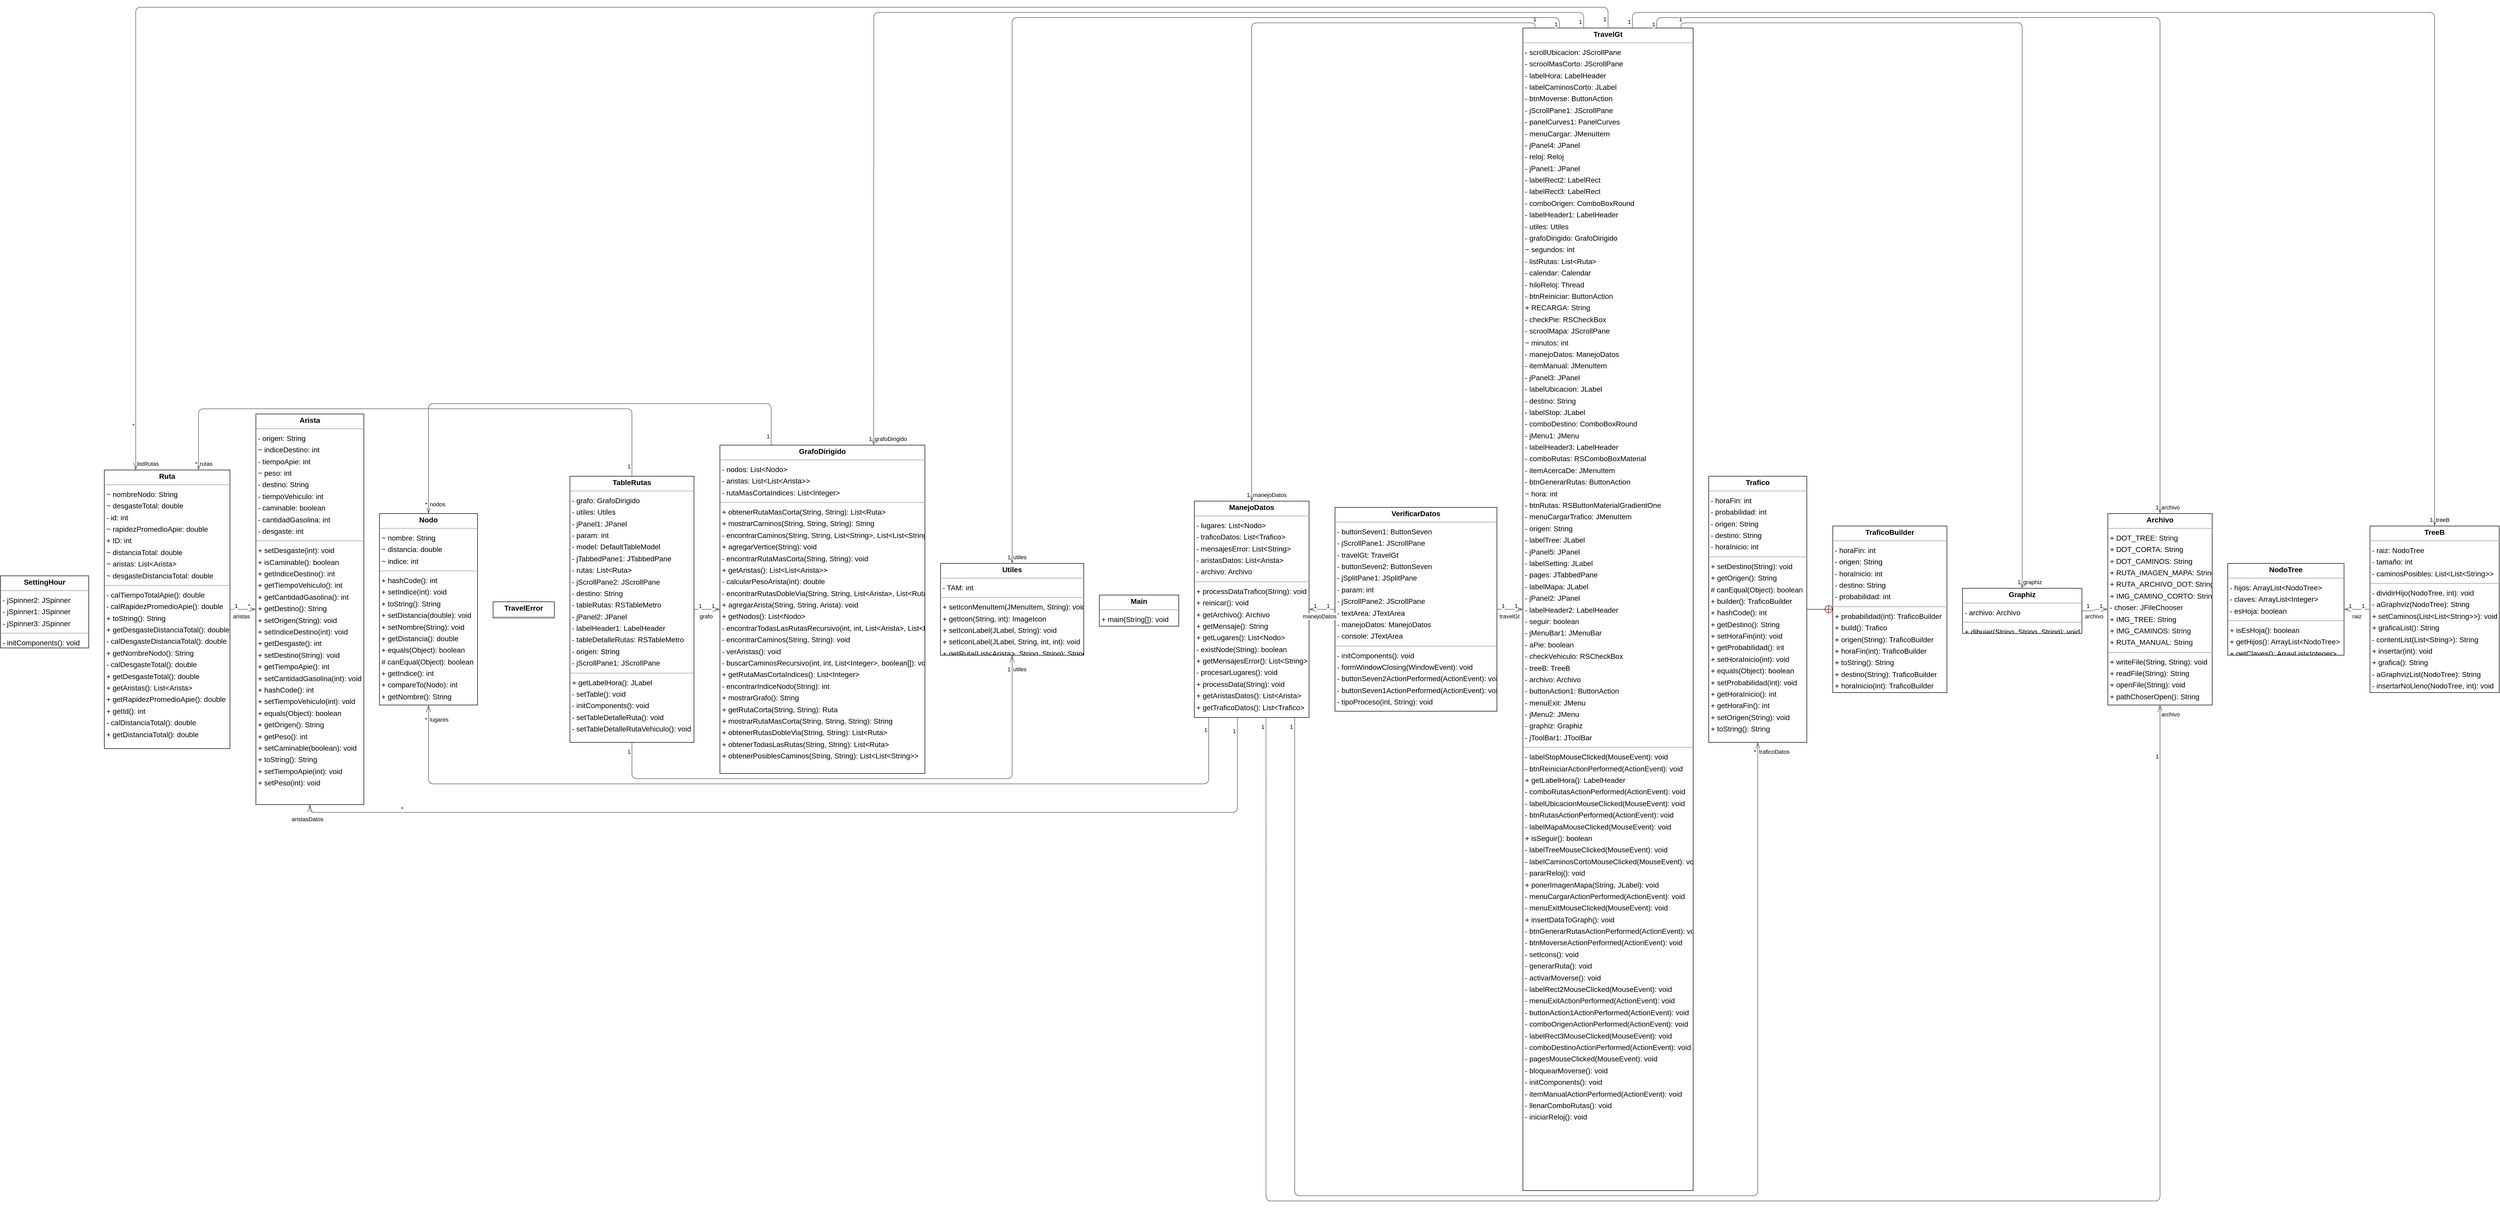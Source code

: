 <mxGraphModel dx="0" dy="0" grid="1" gridSize="10" guides="1" tooltips="1" connect="1" arrows="1" fold="1" page="0" pageScale="1" background="none" math="0" shadow="0">
  <root>
    <mxCell id="0" />
    <mxCell id="1" parent="0" />
    <mxCell id="node9" parent="1" vertex="1" value="&lt;p style=&quot;margin:0px;margin-top:4px;text-align:center;&quot;&gt;&lt;b&gt;Archivo&lt;/b&gt;&lt;/p&gt;&lt;hr size=&quot;1&quot;/&gt;&lt;p style=&quot;margin:0 0 0 4px;line-height:1.6;&quot;&gt;+ DOT_TREE: String&lt;br/&gt;+ DOT_CORTA: String&lt;br/&gt;+ DOT_CAMINOS: String&lt;br/&gt;+ RUTA_IMAGEN_MAPA: String&lt;br/&gt;+ RUTA_ARCHIVO_DOT: String&lt;br/&gt;+ IMG_CAMINO_CORTO: String&lt;br/&gt;- choser: JFileChooser&lt;br/&gt;+ IMG_TREE: String&lt;br/&gt;+ IMG_CAMINOS: String&lt;br/&gt;+ RUTA_MANUAL: String&lt;/p&gt;&lt;hr size=&quot;1&quot;/&gt;&lt;p style=&quot;margin:0 0 0 4px;line-height:1.6;&quot;&gt;+ writeFile(String, String): void&lt;br/&gt;+ readFile(String): String&lt;br/&gt;+ openFile(String): void&lt;br/&gt;+ pathChoserOpen(): String&lt;/p&gt;" style="verticalAlign=top;align=left;overflow=fill;fontSize=14;fontFamily=Helvetica;html=1;rounded=0;shadow=0;comic=0;labelBackgroundColor=none;strokeWidth=1;">
      <mxGeometry x="3984" y="921" width="201" height="369" as="geometry" />
    </mxCell>
    <mxCell id="node16" parent="1" vertex="1" value="&lt;p style=&quot;margin:0px;margin-top:4px;text-align:center;&quot;&gt;&lt;b&gt;Arista&lt;/b&gt;&lt;/p&gt;&lt;hr size=&quot;1&quot;/&gt;&lt;p style=&quot;margin:0 0 0 4px;line-height:1.6;&quot;&gt;- origen: String&lt;br/&gt;~ indiceDestino: int&lt;br/&gt;- tiempoApie: int&lt;br/&gt;~ peso: int&lt;br/&gt;- destino: String&lt;br/&gt;- tiempoVehiculo: int&lt;br/&gt;- caminable: boolean&lt;br/&gt;- cantidadGasolina: int&lt;br/&gt;- desgaste: int&lt;/p&gt;&lt;hr size=&quot;1&quot;/&gt;&lt;p style=&quot;margin:0 0 0 4px;line-height:1.6;&quot;&gt;+ setDesgaste(int): void&lt;br/&gt;+ isCaminable(): boolean&lt;br/&gt;+ getIndiceDestino(): int&lt;br/&gt;+ getTiempoVehiculo(): int&lt;br/&gt;+ getCantidadGasolina(): int&lt;br/&gt;+ getDestino(): String&lt;br/&gt;+ setOrigen(String): void&lt;br/&gt;+ setIndiceDestino(int): void&lt;br/&gt;+ getDesgaste(): int&lt;br/&gt;+ setDestino(String): void&lt;br/&gt;+ getTiempoApie(): int&lt;br/&gt;+ setCantidadGasolina(int): void&lt;br/&gt;+ hashCode(): int&lt;br/&gt;+ setTiempoVehiculo(int): void&lt;br/&gt;+ equals(Object): boolean&lt;br/&gt;+ getOrigen(): String&lt;br/&gt;+ getPeso(): int&lt;br/&gt;+ setCaminable(boolean): void&lt;br/&gt;+ toString(): String&lt;br/&gt;+ setTiempoApie(int): void&lt;br/&gt;+ setPeso(int): void&lt;/p&gt;" style="verticalAlign=top;align=left;overflow=fill;fontSize=14;fontFamily=Helvetica;html=1;rounded=0;shadow=0;comic=0;labelBackgroundColor=none;strokeWidth=1;">
      <mxGeometry x="416" y="729" width="208" height="753" as="geometry" />
    </mxCell>
    <mxCell id="node1" parent="1" vertex="1" value="&lt;p style=&quot;margin:0px;margin-top:4px;text-align:center;&quot;&gt;&lt;b&gt;GrafoDirigido&lt;/b&gt;&lt;/p&gt;&lt;hr size=&quot;1&quot;/&gt;&lt;p style=&quot;margin:0 0 0 4px;line-height:1.6;&quot;&gt;- nodos: List&amp;lt;Nodo&amp;gt;&lt;br/&gt;- aristas: List&amp;lt;List&amp;lt;Arista&amp;gt;&amp;gt;&lt;br/&gt;- rutaMasCortaIndices: List&amp;lt;Integer&amp;gt;&lt;/p&gt;&lt;hr size=&quot;1&quot;/&gt;&lt;p style=&quot;margin:0 0 0 4px;line-height:1.6;&quot;&gt;+ obtenerRutaMasCorta(String, String): List&amp;lt;Ruta&amp;gt;&lt;br/&gt;+ mostrarCaminos(String, String, String): String&lt;br/&gt;- encontrarCaminos(String, String, List&amp;lt;String&amp;gt;, List&amp;lt;List&amp;lt;String&amp;gt;&amp;gt;): void&lt;br/&gt;+ agregarVertice(String): void&lt;br/&gt;- encontrarRutaMasCorta(String, String): void&lt;br/&gt;+ getAristas(): List&amp;lt;List&amp;lt;Arista&amp;gt;&amp;gt;&lt;br/&gt;- calcularPesoArista(int): double&lt;br/&gt;- encontrarRutasDobleVia(String, String, List&amp;lt;Arista&amp;gt;, List&amp;lt;Ruta&amp;gt;): void&lt;br/&gt;+ agregarArista(String, String, Arista): void&lt;br/&gt;+ getNodos(): List&amp;lt;Nodo&amp;gt;&lt;br/&gt;- encontrarTodasLasRutasRecursivo(int, int, List&amp;lt;Arista&amp;gt;, List&amp;lt;Ruta&amp;gt;, boolean[]): void&lt;br/&gt;- encontrarCaminos(String, String): void&lt;br/&gt;- verAristas(): void&lt;br/&gt;- buscarCaminosRecursivo(int, int, List&amp;lt;Integer&amp;gt;, boolean[]): void&lt;br/&gt;+ getRutaMasCortaIndices(): List&amp;lt;Integer&amp;gt;&lt;br/&gt;- encontrarIndiceNodo(String): int&lt;br/&gt;+ mostrarGrafo(): String&lt;br/&gt;+ getRutaCorta(String, String): Ruta&lt;br/&gt;+ mostrarRutaMasCorta(String, String, String): String&lt;br/&gt;+ obtenerRutasDobleVia(String, String): List&amp;lt;Ruta&amp;gt;&lt;br/&gt;+ obtenerTodasLasRutas(String, String): List&amp;lt;Ruta&amp;gt;&lt;br/&gt;+ obtenerPosiblesCaminos(String, String): List&amp;lt;List&amp;lt;String&amp;gt;&amp;gt;&lt;/p&gt;" style="verticalAlign=top;align=left;overflow=fill;fontSize=14;fontFamily=Helvetica;html=1;rounded=0;shadow=0;comic=0;labelBackgroundColor=none;strokeWidth=1;">
      <mxGeometry x="1310" y="789" width="395" height="633" as="geometry" />
    </mxCell>
    <mxCell id="node15" parent="1" vertex="1" value="&lt;p style=&quot;margin:0px;margin-top:4px;text-align:center;&quot;&gt;&lt;b&gt;Graphiz&lt;/b&gt;&lt;/p&gt;&lt;hr size=&quot;1&quot;/&gt;&lt;p style=&quot;margin:0 0 0 4px;line-height:1.6;&quot;&gt;- archivo: Archivo&lt;/p&gt;&lt;hr size=&quot;1&quot;/&gt;&lt;p style=&quot;margin:0 0 0 4px;line-height:1.6;&quot;&gt;+ dibujar(String, String, String): void&lt;/p&gt;" style="verticalAlign=top;align=left;overflow=fill;fontSize=14;fontFamily=Helvetica;html=1;rounded=0;shadow=0;comic=0;labelBackgroundColor=none;strokeWidth=1;">
      <mxGeometry x="3704" y="1065" width="230" height="87" as="geometry" />
    </mxCell>
    <mxCell id="node10" parent="1" vertex="1" value="&lt;p style=&quot;margin:0px;margin-top:4px;text-align:center;&quot;&gt;&lt;b&gt;Main&lt;/b&gt;&lt;/p&gt;&lt;hr size=&quot;1&quot;/&gt;&lt;p style=&quot;margin:0 0 0 4px;line-height:1.6;&quot;&gt;+ main(String[]): void&lt;/p&gt;" style="verticalAlign=top;align=left;overflow=fill;fontSize=14;fontFamily=Helvetica;html=1;rounded=0;shadow=0;comic=0;labelBackgroundColor=none;strokeWidth=1;">
      <mxGeometry x="2041" y="1078" width="153" height="60" as="geometry" />
    </mxCell>
    <mxCell id="node14" parent="1" vertex="1" value="&lt;p style=&quot;margin:0px;margin-top:4px;text-align:center;&quot;&gt;&lt;b&gt;ManejoDatos&lt;/b&gt;&lt;/p&gt;&lt;hr size=&quot;1&quot;/&gt;&lt;p style=&quot;margin:0 0 0 4px;line-height:1.6;&quot;&gt;- lugares: List&amp;lt;Nodo&amp;gt;&lt;br/&gt;- traficoDatos: List&amp;lt;Trafico&amp;gt;&lt;br/&gt;- mensajesError: List&amp;lt;String&amp;gt;&lt;br/&gt;- aristasDatos: List&amp;lt;Arista&amp;gt;&lt;br/&gt;- archivo: Archivo&lt;/p&gt;&lt;hr size=&quot;1&quot;/&gt;&lt;p style=&quot;margin:0 0 0 4px;line-height:1.6;&quot;&gt;+ processDataTrafico(String): void&lt;br/&gt;+ reinicar(): void&lt;br/&gt;+ getArchivo(): Archivo&lt;br/&gt;+ getMensaje(): String&lt;br/&gt;+ getLugares(): List&amp;lt;Nodo&amp;gt;&lt;br/&gt;- existNode(String): boolean&lt;br/&gt;+ getMensajesError(): List&amp;lt;String&amp;gt;&lt;br/&gt;- procesarLugares(): void&lt;br/&gt;+ processData(String): void&lt;br/&gt;+ getAristasDatos(): List&amp;lt;Arista&amp;gt;&lt;br/&gt;+ getTraficoDatos(): List&amp;lt;Trafico&amp;gt;&lt;/p&gt;" style="verticalAlign=top;align=left;overflow=fill;fontSize=14;fontFamily=Helvetica;html=1;rounded=0;shadow=0;comic=0;labelBackgroundColor=none;strokeWidth=1;">
      <mxGeometry x="2224" y="897" width="221" height="417" as="geometry" />
    </mxCell>
    <mxCell id="node5" parent="1" vertex="1" value="&lt;p style=&quot;margin:0px;margin-top:4px;text-align:center;&quot;&gt;&lt;b&gt;Nodo&lt;/b&gt;&lt;/p&gt;&lt;hr size=&quot;1&quot;/&gt;&lt;p style=&quot;margin:0 0 0 4px;line-height:1.6;&quot;&gt;~ nombre: String&lt;br/&gt;~ distancia: double&lt;br/&gt;~ indice: int&lt;/p&gt;&lt;hr size=&quot;1&quot;/&gt;&lt;p style=&quot;margin:0 0 0 4px;line-height:1.6;&quot;&gt;+ hashCode(): int&lt;br/&gt;+ setIndice(int): void&lt;br/&gt;+ toString(): String&lt;br/&gt;+ setDistancia(double): void&lt;br/&gt;+ setNombre(String): void&lt;br/&gt;+ getDistancia(): double&lt;br/&gt;+ equals(Object): boolean&lt;br/&gt;# canEqual(Object): boolean&lt;br/&gt;+ getIndice(): int&lt;br/&gt;+ compareTo(Nodo): int&lt;br/&gt;+ getNombre(): String&lt;/p&gt;" style="verticalAlign=top;align=left;overflow=fill;fontSize=14;fontFamily=Helvetica;html=1;rounded=0;shadow=0;comic=0;labelBackgroundColor=none;strokeWidth=1;">
      <mxGeometry x="654" y="921" width="189" height="369" as="geometry" />
    </mxCell>
    <mxCell id="node6" parent="1" vertex="1" value="&lt;p style=&quot;margin:0px;margin-top:4px;text-align:center;&quot;&gt;&lt;b&gt;NodoTree&lt;/b&gt;&lt;/p&gt;&lt;hr size=&quot;1&quot;/&gt;&lt;p style=&quot;margin:0 0 0 4px;line-height:1.6;&quot;&gt;- hijos: ArrayList&amp;lt;NodoTree&amp;gt;&lt;br/&gt;- claves: ArrayList&amp;lt;Integer&amp;gt;&lt;br/&gt;- esHoja: boolean&lt;/p&gt;&lt;hr size=&quot;1&quot;/&gt;&lt;p style=&quot;margin:0 0 0 4px;line-height:1.6;&quot;&gt;+ isEsHoja(): boolean&lt;br/&gt;+ getHijos(): ArrayList&amp;lt;NodoTree&amp;gt;&lt;br/&gt;+ getClaves(): ArrayList&amp;lt;Integer&amp;gt;&lt;/p&gt;" style="verticalAlign=top;align=left;overflow=fill;fontSize=14;fontFamily=Helvetica;html=1;rounded=0;shadow=0;comic=0;labelBackgroundColor=none;strokeWidth=1;">
      <mxGeometry x="4215" y="1017" width="224" height="177" as="geometry" />
    </mxCell>
    <mxCell id="node4" parent="1" vertex="1" value="&lt;p style=&quot;margin:0px;margin-top:4px;text-align:center;&quot;&gt;&lt;b&gt;Ruta&lt;/b&gt;&lt;/p&gt;&lt;hr size=&quot;1&quot;/&gt;&lt;p style=&quot;margin:0 0 0 4px;line-height:1.6;&quot;&gt;~ nombreNodo: String&lt;br/&gt;~ desgasteTotal: double&lt;br/&gt;- id: int&lt;br/&gt;~ rapidezPromedioApie: double&lt;br/&gt;+ ID: int&lt;br/&gt;~ distanciaTotal: double&lt;br/&gt;~ aristas: List&amp;lt;Arista&amp;gt;&lt;br/&gt;~ desgasteDistanciaTotal: double&lt;/p&gt;&lt;hr size=&quot;1&quot;/&gt;&lt;p style=&quot;margin:0 0 0 4px;line-height:1.6;&quot;&gt;- calTiempoTotalApie(): double&lt;br/&gt;- calRapidezPromedioApie(): double&lt;br/&gt;+ toString(): String&lt;br/&gt;+ getDesgasteDistanciaTotal(): double&lt;br/&gt;- calDesgasteDistanciaTotal(): double&lt;br/&gt;+ getNombreNodo(): String&lt;br/&gt;- calDesgasteTotal(): double&lt;br/&gt;+ getDesgasteTotal(): double&lt;br/&gt;+ getAristas(): List&amp;lt;Arista&amp;gt;&lt;br/&gt;+ getRapidezPromedioApie(): double&lt;br/&gt;+ getId(): int&lt;br/&gt;- calDistanciaTotal(): double&lt;br/&gt;+ getDistanciaTotal(): double&lt;/p&gt;" style="verticalAlign=top;align=left;overflow=fill;fontSize=14;fontFamily=Helvetica;html=1;rounded=0;shadow=0;comic=0;labelBackgroundColor=none;strokeWidth=1;">
      <mxGeometry x="124" y="837" width="242" height="537" as="geometry" />
    </mxCell>
    <mxCell id="node3" parent="1" vertex="1" value="&lt;p style=&quot;margin:0px;margin-top:4px;text-align:center;&quot;&gt;&lt;b&gt;SettingHour&lt;/b&gt;&lt;/p&gt;&lt;hr size=&quot;1&quot;/&gt;&lt;p style=&quot;margin:0 0 0 4px;line-height:1.6;&quot;&gt;- jSpinner2: JSpinner&lt;br/&gt;- jSpinner1: JSpinner&lt;br/&gt;- jSpinner3: JSpinner&lt;/p&gt;&lt;hr size=&quot;1&quot;/&gt;&lt;p style=&quot;margin:0 0 0 4px;line-height:1.6;&quot;&gt;- initComponents(): void&lt;/p&gt;" style="verticalAlign=top;align=left;overflow=fill;fontSize=14;fontFamily=Helvetica;html=1;rounded=0;shadow=0;comic=0;labelBackgroundColor=none;strokeWidth=1;">
      <mxGeometry x="-76" y="1041" width="170" height="139" as="geometry" />
    </mxCell>
    <mxCell id="node8" parent="1" vertex="1" value="&lt;p style=&quot;margin:0px;margin-top:4px;text-align:center;&quot;&gt;&lt;b&gt;TableRutas&lt;/b&gt;&lt;/p&gt;&lt;hr size=&quot;1&quot;/&gt;&lt;p style=&quot;margin:0 0 0 4px;line-height:1.6;&quot;&gt;- grafo: GrafoDirigido&lt;br/&gt;- utiles: Utiles&lt;br/&gt;- jPanel1: JPanel&lt;br/&gt;- param: int&lt;br/&gt;- model: DefaultTableModel&lt;br/&gt;- jTabbedPane1: JTabbedPane&lt;br/&gt;- rutas: List&amp;lt;Ruta&amp;gt;&lt;br/&gt;- jScrollPane2: JScrollPane&lt;br/&gt;- destino: String&lt;br/&gt;- tableRutas: RSTableMetro&lt;br/&gt;- jPanel2: JPanel&lt;br/&gt;- labelHeader1: LabelHeader&lt;br/&gt;- tableDetalleRutas: RSTableMetro&lt;br/&gt;- origen: String&lt;br/&gt;- jScrollPane1: JScrollPane&lt;/p&gt;&lt;hr size=&quot;1&quot;/&gt;&lt;p style=&quot;margin:0 0 0 4px;line-height:1.6;&quot;&gt;+ getLabelHora(): JLabel&lt;br/&gt;- setTable(): void&lt;br/&gt;- initComponents(): void&lt;br/&gt;- setTableDetalleRuta(): void&lt;br/&gt;- setTableDetalleRutaVehiculo(): void&lt;/p&gt;" style="verticalAlign=top;align=left;overflow=fill;fontSize=14;fontFamily=Helvetica;html=1;rounded=0;shadow=0;comic=0;labelBackgroundColor=none;strokeWidth=1;">
      <mxGeometry x="1021" y="849" width="239" height="513" as="geometry" />
    </mxCell>
    <mxCell id="node7" parent="1" vertex="1" value="&lt;p style=&quot;margin:0px;margin-top:4px;text-align:center;&quot;&gt;&lt;b&gt;Trafico&lt;/b&gt;&lt;/p&gt;&lt;hr size=&quot;1&quot;/&gt;&lt;p style=&quot;margin:0 0 0 4px;line-height:1.6;&quot;&gt;- horaFin: int&lt;br/&gt;- probabilidad: int&lt;br/&gt;- origen: String&lt;br/&gt;- destino: String&lt;br/&gt;- horaInicio: int&lt;/p&gt;&lt;hr size=&quot;1&quot;/&gt;&lt;p style=&quot;margin:0 0 0 4px;line-height:1.6;&quot;&gt;+ setDestino(String): void&lt;br/&gt;+ getOrigen(): String&lt;br/&gt;# canEqual(Object): boolean&lt;br/&gt;+ builder(): TraficoBuilder&lt;br/&gt;+ hashCode(): int&lt;br/&gt;+ getDestino(): String&lt;br/&gt;+ setHoraFin(int): void&lt;br/&gt;+ getProbabilidad(): int&lt;br/&gt;+ setHoraInicio(int): void&lt;br/&gt;+ equals(Object): boolean&lt;br/&gt;+ setProbabilidad(int): void&lt;br/&gt;+ getHoraInicio(): int&lt;br/&gt;+ getHoraFin(): int&lt;br/&gt;+ setOrigen(String): void&lt;br/&gt;+ toString(): String&lt;/p&gt;" style="verticalAlign=top;align=left;overflow=fill;fontSize=14;fontFamily=Helvetica;html=1;rounded=0;shadow=0;comic=0;labelBackgroundColor=none;strokeWidth=1;">
      <mxGeometry x="3215" y="849" width="189" height="513" as="geometry" />
    </mxCell>
    <mxCell id="node17" parent="1" vertex="1" value="&lt;p style=&quot;margin:0px;margin-top:4px;text-align:center;&quot;&gt;&lt;b&gt;TraficoBuilder&lt;/b&gt;&lt;/p&gt;&lt;hr size=&quot;1&quot;/&gt;&lt;p style=&quot;margin:0 0 0 4px;line-height:1.6;&quot;&gt;- horaFin: int&lt;br/&gt;- origen: String&lt;br/&gt;- horaInicio: int&lt;br/&gt;- destino: String&lt;br/&gt;- probabilidad: int&lt;/p&gt;&lt;hr size=&quot;1&quot;/&gt;&lt;p style=&quot;margin:0 0 0 4px;line-height:1.6;&quot;&gt;+ probabilidad(int): TraficoBuilder&lt;br/&gt;+ build(): Trafico&lt;br/&gt;+ origen(String): TraficoBuilder&lt;br/&gt;+ horaFin(int): TraficoBuilder&lt;br/&gt;+ toString(): String&lt;br/&gt;+ destino(String): TraficoBuilder&lt;br/&gt;+ horaInicio(int): TraficoBuilder&lt;/p&gt;" style="verticalAlign=top;align=left;overflow=fill;fontSize=14;fontFamily=Helvetica;html=1;rounded=0;shadow=0;comic=0;labelBackgroundColor=none;strokeWidth=1;">
      <mxGeometry x="3454" y="945" width="220" height="321" as="geometry" />
    </mxCell>
    <mxCell id="node12" parent="1" vertex="1" value="&lt;p style=&quot;margin:0px;margin-top:4px;text-align:center;&quot;&gt;&lt;b&gt;TravelError&lt;/b&gt;&lt;/p&gt;&lt;hr size=&quot;1&quot;/&gt;" style="verticalAlign=top;align=left;overflow=fill;fontSize=14;fontFamily=Helvetica;html=1;rounded=0;shadow=0;comic=0;labelBackgroundColor=none;strokeWidth=1;">
      <mxGeometry x="873" y="1091" width="118" height="31" as="geometry" />
    </mxCell>
    <mxCell id="node2" parent="1" vertex="1" value="&lt;p style=&quot;margin:0px;margin-top:4px;text-align:center;&quot;&gt;&lt;b&gt;TravelGt&lt;/b&gt;&lt;/p&gt;&lt;hr size=&quot;1&quot;/&gt;&lt;p style=&quot;margin:0 0 0 4px;line-height:1.6;&quot;&gt;- scrollUbicacion: JScrollPane&lt;br/&gt;- scroolMasCorto: JScrollPane&lt;br/&gt;- labelHora: LabelHeader&lt;br/&gt;- labelCaminosCorto: JLabel&lt;br/&gt;- btnMoverse: ButtonAction&lt;br/&gt;- jScrollPane1: JScrollPane&lt;br/&gt;- panelCurves1: PanelCurves&lt;br/&gt;- menuCargar: JMenuItem&lt;br/&gt;- jPanel4: JPanel&lt;br/&gt;- reloj: Reloj&lt;br/&gt;- jPanel1: JPanel&lt;br/&gt;- labelRect2: LabelRect&lt;br/&gt;- labelRect3: LabelRect&lt;br/&gt;- comboOrigen: ComboBoxRound&lt;br/&gt;- labelHeader1: LabelHeader&lt;br/&gt;- utiles: Utiles&lt;br/&gt;- grafoDirigido: GrafoDirigido&lt;br/&gt;~ segundos: int&lt;br/&gt;- listRutas: List&amp;lt;Ruta&amp;gt;&lt;br/&gt;- calendar: Calendar&lt;br/&gt;- hiloReloj: Thread&lt;br/&gt;- btnReiniciar: ButtonAction&lt;br/&gt;+ RECARGA: String&lt;br/&gt;- checkPie: RSCheckBox&lt;br/&gt;- scroolMapa: JScrollPane&lt;br/&gt;~ minutos: int&lt;br/&gt;- manejoDatos: ManejoDatos&lt;br/&gt;- itemManual: JMenuItem&lt;br/&gt;- jPanel3: JPanel&lt;br/&gt;- labelUbicacion: JLabel&lt;br/&gt;- destino: String&lt;br/&gt;- labelStop: JLabel&lt;br/&gt;- comboDestino: ComboBoxRound&lt;br/&gt;- jMenu1: JMenu&lt;br/&gt;- labelHeader3: LabelHeader&lt;br/&gt;- comboRutas: RSComboBoxMaterial&lt;br/&gt;- itemAcercaDe: JMenuItem&lt;br/&gt;- btnGenerarRutas: ButtonAction&lt;br/&gt;~ hora: int&lt;br/&gt;- btnRutas: RSButtonMaterialGradientOne&lt;br/&gt;- menuCargarTrafico: JMenuItem&lt;br/&gt;- origen: String&lt;br/&gt;- labelTree: JLabel&lt;br/&gt;- jPanel5: JPanel&lt;br/&gt;- labelSetting: JLabel&lt;br/&gt;- pages: JTabbedPane&lt;br/&gt;- labelMapa: JLabel&lt;br/&gt;- jPanel2: JPanel&lt;br/&gt;- labelHeader2: LabelHeader&lt;br/&gt;- seguir: boolean&lt;br/&gt;- jMenuBar1: JMenuBar&lt;br/&gt;- aPie: boolean&lt;br/&gt;- checkVehiculo: RSCheckBox&lt;br/&gt;- treeB: TreeB&lt;br/&gt;- archivo: Archivo&lt;br/&gt;- buttonAction1: ButtonAction&lt;br/&gt;- menuExit: JMenu&lt;br/&gt;- jMenu2: JMenu&lt;br/&gt;- graphiz: Graphiz&lt;br/&gt;- jToolBar1: JToolBar&lt;/p&gt;&lt;hr size=&quot;1&quot;/&gt;&lt;p style=&quot;margin:0 0 0 4px;line-height:1.6;&quot;&gt;- labelStopMouseClicked(MouseEvent): void&lt;br/&gt;- btnReiniciarActionPerformed(ActionEvent): void&lt;br/&gt;+ getLabelHora(): LabelHeader&lt;br/&gt;- comboRutasActionPerformed(ActionEvent): void&lt;br/&gt;- labelUbicacionMouseClicked(MouseEvent): void&lt;br/&gt;- btnRutasActionPerformed(ActionEvent): void&lt;br/&gt;- labelMapaMouseClicked(MouseEvent): void&lt;br/&gt;+ isSeguir(): boolean&lt;br/&gt;- labelTreeMouseClicked(MouseEvent): void&lt;br/&gt;- labelCaminosCortoMouseClicked(MouseEvent): void&lt;br/&gt;- pararReloj(): void&lt;br/&gt;+ ponerImagenMapa(String, JLabel): void&lt;br/&gt;- menuCargarActionPerformed(ActionEvent): void&lt;br/&gt;- menuExitMouseClicked(MouseEvent): void&lt;br/&gt;+ insertDataToGraph(): void&lt;br/&gt;- btnGenerarRutasActionPerformed(ActionEvent): void&lt;br/&gt;- btnMoverseActionPerformed(ActionEvent): void&lt;br/&gt;- setIcons(): void&lt;br/&gt;- generarRuta(): void&lt;br/&gt;- activarMoverse(): void&lt;br/&gt;- labelRect2MouseClicked(MouseEvent): void&lt;br/&gt;- menuExitActionPerformed(ActionEvent): void&lt;br/&gt;- buttonAction1ActionPerformed(ActionEvent): void&lt;br/&gt;- comboOrigenActionPerformed(ActionEvent): void&lt;br/&gt;- labelRect3MouseClicked(MouseEvent): void&lt;br/&gt;- comboDestinoActionPerformed(ActionEvent): void&lt;br/&gt;- pagesMouseClicked(MouseEvent): void&lt;br/&gt;- bloquearMoverse(): void&lt;br/&gt;- initComponents(): void&lt;br/&gt;- itemManualActionPerformed(ActionEvent): void&lt;br/&gt;- llenarComboRutas(): void&lt;br/&gt;- iniciarReloj(): void&lt;/p&gt;" style="verticalAlign=top;align=left;overflow=fill;fontSize=14;fontFamily=Helvetica;html=1;rounded=0;shadow=0;comic=0;labelBackgroundColor=none;strokeWidth=1;">
      <mxGeometry x="2857" y="-15" width="328" height="2241" as="geometry" />
    </mxCell>
    <mxCell id="node13" parent="1" vertex="1" value="&lt;p style=&quot;margin:0px;margin-top:4px;text-align:center;&quot;&gt;&lt;b&gt;TreeB&lt;/b&gt;&lt;/p&gt;&lt;hr size=&quot;1&quot;/&gt;&lt;p style=&quot;margin:0 0 0 4px;line-height:1.6;&quot;&gt;- raiz: NodoTree&lt;br/&gt;- tamaño: int&lt;br/&gt;- caminosPosibles: List&amp;lt;List&amp;lt;String&amp;gt;&amp;gt;&lt;/p&gt;&lt;hr size=&quot;1&quot;/&gt;&lt;p style=&quot;margin:0 0 0 4px;line-height:1.6;&quot;&gt;- dividirHijo(NodoTree, int): void&lt;br/&gt;- aGraphviz(NodoTree): String&lt;br/&gt;+ setCaminos(List&amp;lt;List&amp;lt;String&amp;gt;&amp;gt;): void&lt;br/&gt;+ graficaList(): String&lt;br/&gt;- contentList(List&amp;lt;String&amp;gt;): String&lt;br/&gt;+ insertar(int): void&lt;br/&gt;+ grafica(): String&lt;br/&gt;- aGraphvizList(NodoTree): String&lt;br/&gt;- insertarNoLleno(NodoTree, int): void&lt;/p&gt;" style="verticalAlign=top;align=left;overflow=fill;fontSize=14;fontFamily=Helvetica;html=1;rounded=0;shadow=0;comic=0;labelBackgroundColor=none;strokeWidth=1;">
      <mxGeometry x="4489" y="945" width="249" height="321" as="geometry" />
    </mxCell>
    <mxCell id="node0" parent="1" vertex="1" value="&lt;p style=&quot;margin:0px;margin-top:4px;text-align:center;&quot;&gt;&lt;b&gt;Utiles&lt;/b&gt;&lt;/p&gt;&lt;hr size=&quot;1&quot;/&gt;&lt;p style=&quot;margin:0 0 0 4px;line-height:1.6;&quot;&gt;- TAM: int&lt;/p&gt;&lt;hr size=&quot;1&quot;/&gt;&lt;p style=&quot;margin:0 0 0 4px;line-height:1.6;&quot;&gt;+ setIconMenuItem(JMenuItem, String): void&lt;br/&gt;+ getIcon(String, int): ImageIcon&lt;br/&gt;+ setIconLabel(JLabel, String): void&lt;br/&gt;+ setIconLabel(JLabel, String, int, int): void&lt;br/&gt;+ getRuta(List&amp;lt;Arista&amp;gt;, String, String): String&lt;/p&gt;" style="verticalAlign=top;align=left;overflow=fill;fontSize=14;fontFamily=Helvetica;html=1;rounded=0;shadow=0;comic=0;labelBackgroundColor=none;strokeWidth=1;">
      <mxGeometry x="1735" y="1017" width="276" height="177" as="geometry" />
    </mxCell>
    <mxCell id="node11" parent="1" vertex="1" value="&lt;p style=&quot;margin:0px;margin-top:4px;text-align:center;&quot;&gt;&lt;b&gt;VerificarDatos&lt;/b&gt;&lt;/p&gt;&lt;hr size=&quot;1&quot;/&gt;&lt;p style=&quot;margin:0 0 0 4px;line-height:1.6;&quot;&gt;- buttonSeven1: ButtonSeven&lt;br/&gt;- jScrollPane1: JScrollPane&lt;br/&gt;- travelGt: TravelGt&lt;br/&gt;- buttonSeven2: ButtonSeven&lt;br/&gt;- jSplitPane1: JSplitPane&lt;br/&gt;- param: int&lt;br/&gt;- jScrollPane2: JScrollPane&lt;br/&gt;- textArea: JTextArea&lt;br/&gt;- manejoDatos: ManejoDatos&lt;br/&gt;- console: JTextArea&lt;/p&gt;&lt;hr size=&quot;1&quot;/&gt;&lt;p style=&quot;margin:0 0 0 4px;line-height:1.6;&quot;&gt;- initComponents(): void&lt;br/&gt;- formWindowClosing(WindowEvent): void&lt;br/&gt;- buttonSeven2ActionPerformed(ActionEvent): void&lt;br/&gt;- buttonSeven1ActionPerformed(ActionEvent): void&lt;br/&gt;- tipoProceso(int, String): void&lt;/p&gt;" style="verticalAlign=top;align=left;overflow=fill;fontSize=14;fontFamily=Helvetica;html=1;rounded=0;shadow=0;comic=0;labelBackgroundColor=none;strokeWidth=1;">
      <mxGeometry x="2495" y="909" width="312" height="393" as="geometry" />
    </mxCell>
    <mxCell id="edge19" edge="1" value="" parent="1" source="node1" target="node5" style="html=1;rounded=1;edgeStyle=orthogonalEdgeStyle;dashed=0;startArrow=diamondThinstartSize=12;endArrow=openThin;endSize=12;strokeColor=#595959;exitX=0.250;exitY=0.000;exitDx=0;exitDy=0;entryX=0.500;entryY=0.000;entryDx=0;entryDy=0;">
      <mxGeometry width="50" height="50" relative="1" as="geometry">
        <Array as="points">
          <mxPoint x="1409" y="709" />
          <mxPoint x="749" y="709" />
        </Array>
      </mxGeometry>
    </mxCell>
    <mxCell id="label114" parent="edge19" vertex="1" connectable="0" value="1" style="edgeLabel;resizable=0;html=1;align=left;verticalAlign=top;strokeColor=default;">
      <mxGeometry x="1398" y="759" as="geometry" />
    </mxCell>
    <mxCell id="label118" parent="edge19" vertex="1" connectable="0" value="*" style="edgeLabel;resizable=0;html=1;align=left;verticalAlign=top;strokeColor=default;">
      <mxGeometry x="740" y="890" as="geometry" />
    </mxCell>
    <mxCell id="label119" parent="edge19" vertex="1" connectable="0" value="nodos" style="edgeLabel;resizable=0;html=1;align=left;verticalAlign=top;strokeColor=default;">
      <mxGeometry x="749" y="890" as="geometry" />
    </mxCell>
    <mxCell id="edge13" edge="1" value="" parent="1" source="node15" target="node9" style="html=1;rounded=1;edgeStyle=orthogonalEdgeStyle;dashed=0;startArrow=diamondThinstartSize=12;endArrow=openThin;endSize=12;strokeColor=#595959;exitX=1.000;exitY=0.500;exitDx=0;exitDy=0;entryX=0.000;entryY=0.500;entryDx=0;entryDy=0;">
      <mxGeometry width="50" height="50" relative="1" as="geometry">
        <Array as="points" />
      </mxGeometry>
    </mxCell>
    <mxCell id="label78" parent="edge13" vertex="1" connectable="0" value="1" style="edgeLabel;resizable=0;html=1;align=left;verticalAlign=top;strokeColor=default;">
      <mxGeometry x="3941" y="1086" as="geometry" />
    </mxCell>
    <mxCell id="label82" parent="edge13" vertex="1" connectable="0" value="1" style="edgeLabel;resizable=0;html=1;align=left;verticalAlign=top;strokeColor=default;">
      <mxGeometry x="3966" y="1086" as="geometry" />
    </mxCell>
    <mxCell id="label83" parent="edge13" vertex="1" connectable="0" value="archivo" style="edgeLabel;resizable=0;html=1;align=left;verticalAlign=top;strokeColor=default;">
      <mxGeometry x="3938" y="1106" as="geometry" />
    </mxCell>
    <mxCell id="edge18" edge="1" value="" parent="1" source="node14" target="node9" style="html=1;rounded=1;edgeStyle=orthogonalEdgeStyle;dashed=0;startArrow=diamondThinstartSize=12;endArrow=openThin;endSize=12;strokeColor=#595959;exitX=0.625;exitY=1.000;exitDx=0;exitDy=0;entryX=0.500;entryY=1.000;entryDx=0;entryDy=0;">
      <mxGeometry width="50" height="50" relative="1" as="geometry">
        <Array as="points">
          <mxPoint x="2362" y="2246" />
          <mxPoint x="4085" y="2246" />
        </Array>
      </mxGeometry>
    </mxCell>
    <mxCell id="label108" parent="edge18" vertex="1" connectable="0" value="1" style="edgeLabel;resizable=0;html=1;align=left;verticalAlign=top;strokeColor=default;">
      <mxGeometry x="2351" y="1319" as="geometry" />
    </mxCell>
    <mxCell id="label112" parent="edge18" vertex="1" connectable="0" value="1" style="edgeLabel;resizable=0;html=1;align=left;verticalAlign=top;strokeColor=default;">
      <mxGeometry x="4074" y="1376" as="geometry" />
    </mxCell>
    <mxCell id="label113" parent="edge18" vertex="1" connectable="0" value="archivo" style="edgeLabel;resizable=0;html=1;align=left;verticalAlign=top;strokeColor=default;">
      <mxGeometry x="4085" y="1295" as="geometry" />
    </mxCell>
    <mxCell id="edge5" edge="1" value="" parent="1" source="node14" target="node16" style="html=1;rounded=1;edgeStyle=orthogonalEdgeStyle;dashed=0;startArrow=diamondThinstartSize=12;endArrow=openThin;endSize=12;strokeColor=#595959;exitX=0.375;exitY=1.000;exitDx=0;exitDy=0;entryX=0.500;entryY=1.000;entryDx=0;entryDy=0;">
      <mxGeometry width="50" height="50" relative="1" as="geometry">
        <Array as="points">
          <mxPoint x="2307" y="1497" />
          <mxPoint x="520" y="1497" />
        </Array>
      </mxGeometry>
    </mxCell>
    <mxCell id="label30" parent="edge5" vertex="1" connectable="0" value="1" style="edgeLabel;resizable=0;html=1;align=left;verticalAlign=top;strokeColor=default;">
      <mxGeometry x="2296" y="1327" as="geometry" />
    </mxCell>
    <mxCell id="label34" parent="edge5" vertex="1" connectable="0" value="*" style="edgeLabel;resizable=0;html=1;align=left;verticalAlign=top;strokeColor=default;">
      <mxGeometry x="694" y="1477" as="geometry" />
    </mxCell>
    <mxCell id="label35" parent="edge5" vertex="1" connectable="0" value="aristasDatos" style="edgeLabel;resizable=0;html=1;align=left;verticalAlign=top;strokeColor=default;">
      <mxGeometry x="483" y="1497" as="geometry" />
    </mxCell>
    <mxCell id="edge11" edge="1" value="" parent="1" source="node14" target="node5" style="html=1;rounded=1;edgeStyle=orthogonalEdgeStyle;dashed=0;startArrow=diamondThinstartSize=12;endArrow=openThin;endSize=12;strokeColor=#595959;exitX=0.125;exitY=1.000;exitDx=0;exitDy=0;entryX=0.500;entryY=1.000;entryDx=0;entryDy=0;">
      <mxGeometry width="50" height="50" relative="1" as="geometry">
        <Array as="points">
          <mxPoint x="2252" y="1442" />
          <mxPoint x="749" y="1442" />
        </Array>
      </mxGeometry>
    </mxCell>
    <mxCell id="label66" parent="edge11" vertex="1" connectable="0" value="1" style="edgeLabel;resizable=0;html=1;align=left;verticalAlign=top;strokeColor=default;">
      <mxGeometry x="2241" y="1325" as="geometry" />
    </mxCell>
    <mxCell id="label70" parent="edge11" vertex="1" connectable="0" value="*" style="edgeLabel;resizable=0;html=1;align=left;verticalAlign=top;strokeColor=default;">
      <mxGeometry x="740" y="1305" as="geometry" />
    </mxCell>
    <mxCell id="label71" parent="edge11" vertex="1" connectable="0" value="lugares" style="edgeLabel;resizable=0;html=1;align=left;verticalAlign=top;strokeColor=default;">
      <mxGeometry x="749" y="1305" as="geometry" />
    </mxCell>
    <mxCell id="edge10" edge="1" value="" parent="1" source="node14" target="node7" style="html=1;rounded=1;edgeStyle=orthogonalEdgeStyle;dashed=0;startArrow=diamondThinstartSize=12;endArrow=openThin;endSize=12;strokeColor=#595959;exitX=0.875;exitY=1.000;exitDx=0;exitDy=0;entryX=0.500;entryY=1.000;entryDx=0;entryDy=0;">
      <mxGeometry width="50" height="50" relative="1" as="geometry">
        <Array as="points">
          <mxPoint x="2417" y="2236" />
          <mxPoint x="3310" y="2236" />
        </Array>
      </mxGeometry>
    </mxCell>
    <mxCell id="label60" parent="edge10" vertex="1" connectable="0" value="1" style="edgeLabel;resizable=0;html=1;align=left;verticalAlign=top;strokeColor=default;">
      <mxGeometry x="2406" y="1319" as="geometry" />
    </mxCell>
    <mxCell id="label64" parent="edge10" vertex="1" connectable="0" value="*" style="edgeLabel;resizable=0;html=1;align=left;verticalAlign=top;strokeColor=default;">
      <mxGeometry x="3300" y="1367" as="geometry" />
    </mxCell>
    <mxCell id="label65" parent="edge10" vertex="1" connectable="0" value="traficoDatos" style="edgeLabel;resizable=0;html=1;align=left;verticalAlign=top;strokeColor=default;">
      <mxGeometry x="3310" y="1367" as="geometry" />
    </mxCell>
    <mxCell id="edge3" edge="1" value="" parent="1" source="node4" target="node16" style="html=1;rounded=1;edgeStyle=orthogonalEdgeStyle;dashed=0;startArrow=diamondThinstartSize=12;endArrow=openThin;endSize=12;strokeColor=#595959;exitX=1.000;exitY=0.500;exitDx=0;exitDy=0;entryX=0.000;entryY=0.500;entryDx=0;entryDy=0;">
      <mxGeometry width="50" height="50" relative="1" as="geometry">
        <Array as="points" />
      </mxGeometry>
    </mxCell>
    <mxCell id="label18" parent="edge3" vertex="1" connectable="0" value="1" style="edgeLabel;resizable=0;html=1;align=left;verticalAlign=top;strokeColor=default;">
      <mxGeometry x="373" y="1086" as="geometry" />
    </mxCell>
    <mxCell id="label22" parent="edge3" vertex="1" connectable="0" value="*" style="edgeLabel;resizable=0;html=1;align=left;verticalAlign=top;strokeColor=default;">
      <mxGeometry x="399" y="1086" as="geometry" />
    </mxCell>
    <mxCell id="label23" parent="edge3" vertex="1" connectable="0" value="aristas" style="edgeLabel;resizable=0;html=1;align=left;verticalAlign=top;strokeColor=default;">
      <mxGeometry x="370" y="1106" as="geometry" />
    </mxCell>
    <mxCell id="edge20" edge="1" value="" parent="1" source="node8" target="node1" style="html=1;rounded=1;edgeStyle=orthogonalEdgeStyle;dashed=0;startArrow=diamondThinstartSize=12;endArrow=openThin;endSize=12;strokeColor=#595959;exitX=1.000;exitY=0.500;exitDx=0;exitDy=0;entryX=0.000;entryY=0.500;entryDx=0;entryDy=0;">
      <mxGeometry width="50" height="50" relative="1" as="geometry">
        <Array as="points" />
      </mxGeometry>
    </mxCell>
    <mxCell id="label120" parent="edge20" vertex="1" connectable="0" value="1" style="edgeLabel;resizable=0;html=1;align=left;verticalAlign=top;strokeColor=default;">
      <mxGeometry x="1267" y="1086" as="geometry" />
    </mxCell>
    <mxCell id="label124" parent="edge20" vertex="1" connectable="0" value="1" style="edgeLabel;resizable=0;html=1;align=left;verticalAlign=top;strokeColor=default;">
      <mxGeometry x="1292" y="1086" as="geometry" />
    </mxCell>
    <mxCell id="label125" parent="edge20" vertex="1" connectable="0" value="grafo" style="edgeLabel;resizable=0;html=1;align=left;verticalAlign=top;strokeColor=default;">
      <mxGeometry x="1269" y="1106" as="geometry" />
    </mxCell>
    <mxCell id="edge8" edge="1" value="" parent="1" source="node8" target="node4" style="html=1;rounded=1;edgeStyle=orthogonalEdgeStyle;dashed=0;startArrow=diamondThinstartSize=12;endArrow=openThin;endSize=12;strokeColor=#595959;exitX=0.500;exitY=0.000;exitDx=0;exitDy=0;entryX=0.750;entryY=0.000;entryDx=0;entryDy=0;">
      <mxGeometry width="50" height="50" relative="1" as="geometry">
        <Array as="points">
          <mxPoint x="1141" y="719" />
          <mxPoint x="306" y="719" />
        </Array>
      </mxGeometry>
    </mxCell>
    <mxCell id="label48" parent="edge8" vertex="1" connectable="0" value="1" style="edgeLabel;resizable=0;html=1;align=left;verticalAlign=top;strokeColor=default;">
      <mxGeometry x="1130" y="817" as="geometry" />
    </mxCell>
    <mxCell id="label52" parent="edge8" vertex="1" connectable="0" value="*" style="edgeLabel;resizable=0;html=1;align=left;verticalAlign=top;strokeColor=default;">
      <mxGeometry x="297" y="812" as="geometry" />
    </mxCell>
    <mxCell id="label53" parent="edge8" vertex="1" connectable="0" value="rutas" style="edgeLabel;resizable=0;html=1;align=left;verticalAlign=top;strokeColor=default;">
      <mxGeometry x="306" y="812" as="geometry" />
    </mxCell>
    <mxCell id="edge0" edge="1" value="" parent="1" source="node8" target="node0" style="html=1;rounded=1;edgeStyle=orthogonalEdgeStyle;dashed=0;startArrow=diamondThinstartSize=12;endArrow=openThin;endSize=12;strokeColor=#595959;exitX=0.500;exitY=1.000;exitDx=0;exitDy=0;entryX=0.500;entryY=1.000;entryDx=0;entryDy=0;">
      <mxGeometry width="50" height="50" relative="1" as="geometry">
        <Array as="points">
          <mxPoint x="1141" y="1432" />
          <mxPoint x="1873" y="1432" />
        </Array>
      </mxGeometry>
    </mxCell>
    <mxCell id="label0" parent="edge0" vertex="1" connectable="0" value="1" style="edgeLabel;resizable=0;html=1;align=left;verticalAlign=top;strokeColor=default;">
      <mxGeometry x="1130" y="1367" as="geometry" />
    </mxCell>
    <mxCell id="label4" parent="edge0" vertex="1" connectable="0" value="1" style="edgeLabel;resizable=0;html=1;align=left;verticalAlign=top;strokeColor=default;">
      <mxGeometry x="1862" y="1208" as="geometry" />
    </mxCell>
    <mxCell id="label5" parent="edge0" vertex="1" connectable="0" value="utiles" style="edgeLabel;resizable=0;html=1;align=left;verticalAlign=top;strokeColor=default;">
      <mxGeometry x="1873" y="1208" as="geometry" />
    </mxCell>
    <mxCell id="edge17" edge="1" value="" parent="1" source="node17" target="node7" style="html=1;rounded=1;edgeStyle=orthogonalEdgeStyle;dashed=0;startArrow=circlePlus;startFill=0;endArrow=none;strokeColor=#820000;exitX=0.000;exitY=0.500;exitDx=0;exitDy=0;entryX=1.000;entryY=0.500;entryDx=0;entryDy=0;">
      <mxGeometry width="50" height="50" relative="1" as="geometry">
        <Array as="points" />
      </mxGeometry>
    </mxCell>
    <mxCell id="edge14" edge="1" value="" parent="1" source="node2" target="node9" style="html=1;rounded=1;edgeStyle=orthogonalEdgeStyle;dashed=0;startArrow=diamondThinstartSize=12;endArrow=openThin;endSize=12;strokeColor=#595959;exitX=0.786;exitY=0.000;exitDx=0;exitDy=0;entryX=0.500;entryY=0.000;entryDx=0;entryDy=0;">
      <mxGeometry width="50" height="50" relative="1" as="geometry">
        <Array as="points">
          <mxPoint x="3115" y="-35" />
          <mxPoint x="4085" y="-35" />
        </Array>
      </mxGeometry>
    </mxCell>
    <mxCell id="label84" parent="edge14" vertex="1" connectable="0" value="1" style="edgeLabel;resizable=0;html=1;align=left;verticalAlign=top;strokeColor=default;">
      <mxGeometry x="3104" y="-35" as="geometry" />
    </mxCell>
    <mxCell id="label88" parent="edge14" vertex="1" connectable="0" value="1" style="edgeLabel;resizable=0;html=1;align=left;verticalAlign=top;strokeColor=default;">
      <mxGeometry x="4074" y="896" as="geometry" />
    </mxCell>
    <mxCell id="label89" parent="edge14" vertex="1" connectable="0" value="archivo" style="edgeLabel;resizable=0;html=1;align=left;verticalAlign=top;strokeColor=default;">
      <mxGeometry x="4085" y="896" as="geometry" />
    </mxCell>
    <mxCell id="edge4" edge="1" value="" parent="1" source="node2" target="node1" style="html=1;rounded=1;edgeStyle=orthogonalEdgeStyle;dashed=0;startArrow=diamondThinstartSize=12;endArrow=openThin;endSize=12;strokeColor=#595959;exitX=0.357;exitY=0.000;exitDx=0;exitDy=0;entryX=0.750;entryY=0.000;entryDx=0;entryDy=0;">
      <mxGeometry width="50" height="50" relative="1" as="geometry">
        <Array as="points">
          <mxPoint x="2974" y="-45" />
          <mxPoint x="1606" y="-45" />
        </Array>
      </mxGeometry>
    </mxCell>
    <mxCell id="label24" parent="edge4" vertex="1" connectable="0" value="1" style="edgeLabel;resizable=0;html=1;align=left;verticalAlign=top;strokeColor=default;">
      <mxGeometry x="2963" y="-40" as="geometry" />
    </mxCell>
    <mxCell id="label28" parent="edge4" vertex="1" connectable="0" value="1" style="edgeLabel;resizable=0;html=1;align=left;verticalAlign=top;strokeColor=default;">
      <mxGeometry x="1595" y="764" as="geometry" />
    </mxCell>
    <mxCell id="label29" parent="edge4" vertex="1" connectable="0" value="grafoDirigido" style="edgeLabel;resizable=0;html=1;align=left;verticalAlign=top;strokeColor=default;">
      <mxGeometry x="1606" y="764" as="geometry" />
    </mxCell>
    <mxCell id="edge1" edge="1" value="" parent="1" source="node2" target="node15" style="html=1;rounded=1;edgeStyle=orthogonalEdgeStyle;dashed=0;startArrow=diamondThinstartSize=12;endArrow=openThin;endSize=12;strokeColor=#595959;exitX=0.929;exitY=0.000;exitDx=0;exitDy=0;entryX=0.500;entryY=0.000;entryDx=0;entryDy=0;">
      <mxGeometry width="50" height="50" relative="1" as="geometry">
        <Array as="points">
          <mxPoint x="3162" y="-25" />
          <mxPoint x="3819" y="-25" />
        </Array>
      </mxGeometry>
    </mxCell>
    <mxCell id="label6" parent="edge1" vertex="1" connectable="0" value="1" style="edgeLabel;resizable=0;html=1;align=left;verticalAlign=top;strokeColor=default;">
      <mxGeometry x="3156" y="-45" as="geometry" />
    </mxCell>
    <mxCell id="label10" parent="edge1" vertex="1" connectable="0" value="1" style="edgeLabel;resizable=0;html=1;align=left;verticalAlign=top;strokeColor=default;">
      <mxGeometry x="3808" y="1040" as="geometry" />
    </mxCell>
    <mxCell id="label11" parent="edge1" vertex="1" connectable="0" value="graphiz" style="edgeLabel;resizable=0;html=1;align=left;verticalAlign=top;strokeColor=default;">
      <mxGeometry x="3819" y="1040" as="geometry" />
    </mxCell>
    <mxCell id="edge9" edge="1" value="" parent="1" source="node2" target="node14" style="html=1;rounded=1;edgeStyle=orthogonalEdgeStyle;dashed=0;startArrow=diamondThinstartSize=12;endArrow=openThin;endSize=12;strokeColor=#595959;exitX=0.071;exitY=0.000;exitDx=0;exitDy=0;entryX=0.500;entryY=0.000;entryDx=0;entryDy=0;">
      <mxGeometry width="50" height="50" relative="1" as="geometry">
        <Array as="points">
          <mxPoint x="2880" y="-25" />
          <mxPoint x="2335" y="-25" />
        </Array>
      </mxGeometry>
    </mxCell>
    <mxCell id="label54" parent="edge9" vertex="1" connectable="0" value="1" style="edgeLabel;resizable=0;html=1;align=left;verticalAlign=top;strokeColor=default;">
      <mxGeometry x="2875" y="-45" as="geometry" />
    </mxCell>
    <mxCell id="label58" parent="edge9" vertex="1" connectable="0" value="1" style="edgeLabel;resizable=0;html=1;align=left;verticalAlign=top;strokeColor=default;">
      <mxGeometry x="2323" y="872" as="geometry" />
    </mxCell>
    <mxCell id="label59" parent="edge9" vertex="1" connectable="0" value="manejoDatos" style="edgeLabel;resizable=0;html=1;align=left;verticalAlign=top;strokeColor=default;">
      <mxGeometry x="2335" y="872" as="geometry" />
    </mxCell>
    <mxCell id="edge16" edge="1" value="" parent="1" source="node2" target="node4" style="html=1;rounded=1;edgeStyle=orthogonalEdgeStyle;dashed=0;startArrow=diamondThinstartSize=12;endArrow=openThin;endSize=12;strokeColor=#595959;exitX=0.500;exitY=0.000;exitDx=0;exitDy=0;entryX=0.250;entryY=0.000;entryDx=0;entryDy=0;">
      <mxGeometry width="50" height="50" relative="1" as="geometry">
        <Array as="points">
          <mxPoint x="3021" y="-55" />
          <mxPoint x="185" y="-55" />
        </Array>
      </mxGeometry>
    </mxCell>
    <mxCell id="label96" parent="edge16" vertex="1" connectable="0" value="1" style="edgeLabel;resizable=0;html=1;align=left;verticalAlign=top;strokeColor=default;">
      <mxGeometry x="3010" y="-45" as="geometry" />
    </mxCell>
    <mxCell id="label100" parent="edge16" vertex="1" connectable="0" value="*" style="edgeLabel;resizable=0;html=1;align=left;verticalAlign=top;strokeColor=default;">
      <mxGeometry x="176" y="738" as="geometry" />
    </mxCell>
    <mxCell id="label101" parent="edge16" vertex="1" connectable="0" value="listRutas" style="edgeLabel;resizable=0;html=1;align=left;verticalAlign=top;strokeColor=default;">
      <mxGeometry x="185" y="812" as="geometry" />
    </mxCell>
    <mxCell id="edge15" edge="1" value="" parent="1" source="node2" target="node13" style="html=1;rounded=1;edgeStyle=orthogonalEdgeStyle;dashed=0;startArrow=diamondThinstartSize=12;endArrow=openThin;endSize=12;strokeColor=#595959;exitX=0.643;exitY=0.000;exitDx=0;exitDy=0;entryX=0.500;entryY=0.000;entryDx=0;entryDy=0;">
      <mxGeometry width="50" height="50" relative="1" as="geometry">
        <Array as="points">
          <mxPoint x="3068" y="-45" />
          <mxPoint x="4614" y="-45" />
        </Array>
      </mxGeometry>
    </mxCell>
    <mxCell id="label90" parent="edge15" vertex="1" connectable="0" value="1" style="edgeLabel;resizable=0;html=1;align=left;verticalAlign=top;strokeColor=default;">
      <mxGeometry x="3057" y="-40" as="geometry" />
    </mxCell>
    <mxCell id="label94" parent="edge15" vertex="1" connectable="0" value="1" style="edgeLabel;resizable=0;html=1;align=left;verticalAlign=top;strokeColor=default;">
      <mxGeometry x="4602" y="920" as="geometry" />
    </mxCell>
    <mxCell id="label95" parent="edge15" vertex="1" connectable="0" value="treeB" style="edgeLabel;resizable=0;html=1;align=left;verticalAlign=top;strokeColor=default;">
      <mxGeometry x="4614" y="920" as="geometry" />
    </mxCell>
    <mxCell id="edge12" edge="1" value="" parent="1" source="node2" target="node0" style="html=1;rounded=1;edgeStyle=orthogonalEdgeStyle;dashed=0;startArrow=diamondThinstartSize=12;endArrow=openThin;endSize=12;strokeColor=#595959;exitX=0.214;exitY=0.000;exitDx=0;exitDy=0;entryX=0.500;entryY=0.000;entryDx=0;entryDy=0;">
      <mxGeometry width="50" height="50" relative="1" as="geometry">
        <Array as="points">
          <mxPoint x="2927" y="-35" />
          <mxPoint x="1873" y="-35" />
        </Array>
      </mxGeometry>
    </mxCell>
    <mxCell id="label72" parent="edge12" vertex="1" connectable="0" value="1" style="edgeLabel;resizable=0;html=1;align=left;verticalAlign=top;strokeColor=default;">
      <mxGeometry x="2916" y="-35" as="geometry" />
    </mxCell>
    <mxCell id="label76" parent="edge12" vertex="1" connectable="0" value="1" style="edgeLabel;resizable=0;html=1;align=left;verticalAlign=top;strokeColor=default;">
      <mxGeometry x="1862" y="992" as="geometry" />
    </mxCell>
    <mxCell id="label77" parent="edge12" vertex="1" connectable="0" value="utiles" style="edgeLabel;resizable=0;html=1;align=left;verticalAlign=top;strokeColor=default;">
      <mxGeometry x="1873" y="992" as="geometry" />
    </mxCell>
    <mxCell id="edge6" edge="1" value="" parent="1" source="node13" target="node6" style="html=1;rounded=1;edgeStyle=orthogonalEdgeStyle;dashed=0;startArrow=diamondThinstartSize=12;endArrow=openThin;endSize=12;strokeColor=#595959;exitX=0.000;exitY=0.500;exitDx=0;exitDy=0;entryX=1.000;entryY=0.500;entryDx=0;entryDy=0;">
      <mxGeometry width="50" height="50" relative="1" as="geometry">
        <Array as="points" />
      </mxGeometry>
    </mxCell>
    <mxCell id="label36" parent="edge6" vertex="1" connectable="0" value="1" style="edgeLabel;resizable=0;html=1;align=left;verticalAlign=top;strokeColor=default;">
      <mxGeometry x="4471" y="1086" as="geometry" />
    </mxCell>
    <mxCell id="label40" parent="edge6" vertex="1" connectable="0" value="1" style="edgeLabel;resizable=0;html=1;align=left;verticalAlign=top;strokeColor=default;">
      <mxGeometry x="4446" y="1086" as="geometry" />
    </mxCell>
    <mxCell id="label41" parent="edge6" vertex="1" connectable="0" value="raiz" style="edgeLabel;resizable=0;html=1;align=left;verticalAlign=top;strokeColor=default;">
      <mxGeometry x="4453" y="1106" as="geometry" />
    </mxCell>
    <mxCell id="edge2" edge="1" value="" parent="1" source="node11" target="node14" style="html=1;rounded=1;edgeStyle=orthogonalEdgeStyle;dashed=0;startArrow=diamondThinstartSize=12;endArrow=openThin;endSize=12;strokeColor=#595959;exitX=0.000;exitY=0.500;exitDx=0;exitDy=0;entryX=1.000;entryY=0.500;entryDx=0;entryDy=0;">
      <mxGeometry width="50" height="50" relative="1" as="geometry">
        <Array as="points" />
      </mxGeometry>
    </mxCell>
    <mxCell id="label12" parent="edge2" vertex="1" connectable="0" value="1" style="edgeLabel;resizable=0;html=1;align=left;verticalAlign=top;strokeColor=default;">
      <mxGeometry x="2477" y="1086" as="geometry" />
    </mxCell>
    <mxCell id="label16" parent="edge2" vertex="1" connectable="0" value="1" style="edgeLabel;resizable=0;html=1;align=left;verticalAlign=top;strokeColor=default;">
      <mxGeometry x="2452" y="1086" as="geometry" />
    </mxCell>
    <mxCell id="label17" parent="edge2" vertex="1" connectable="0" value="manejoDatos" style="edgeLabel;resizable=0;html=1;align=left;verticalAlign=top;strokeColor=default;">
      <mxGeometry x="2431" y="1106" as="geometry" />
    </mxCell>
    <mxCell id="edge7" edge="1" value="" parent="1" source="node11" target="node2" style="html=1;rounded=1;edgeStyle=orthogonalEdgeStyle;dashed=0;startArrow=diamondThinstartSize=12;endArrow=openThin;endSize=12;strokeColor=#595959;exitX=1.000;exitY=0.500;exitDx=0;exitDy=0;entryX=0.000;entryY=0.500;entryDx=0;entryDy=0;">
      <mxGeometry width="50" height="50" relative="1" as="geometry">
        <Array as="points" />
      </mxGeometry>
    </mxCell>
    <mxCell id="label42" parent="edge7" vertex="1" connectable="0" value="1" style="edgeLabel;resizable=0;html=1;align=left;verticalAlign=top;strokeColor=default;">
      <mxGeometry x="2814" y="1086" as="geometry" />
    </mxCell>
    <mxCell id="label46" parent="edge7" vertex="1" connectable="0" value="1" style="edgeLabel;resizable=0;html=1;align=left;verticalAlign=top;strokeColor=default;">
      <mxGeometry x="2839" y="1086" as="geometry" />
    </mxCell>
    <mxCell id="label47" parent="edge7" vertex="1" connectable="0" value="travelGt" style="edgeLabel;resizable=0;html=1;align=left;verticalAlign=top;strokeColor=default;">
      <mxGeometry x="2810" y="1106" as="geometry" />
    </mxCell>
  </root>
</mxGraphModel>